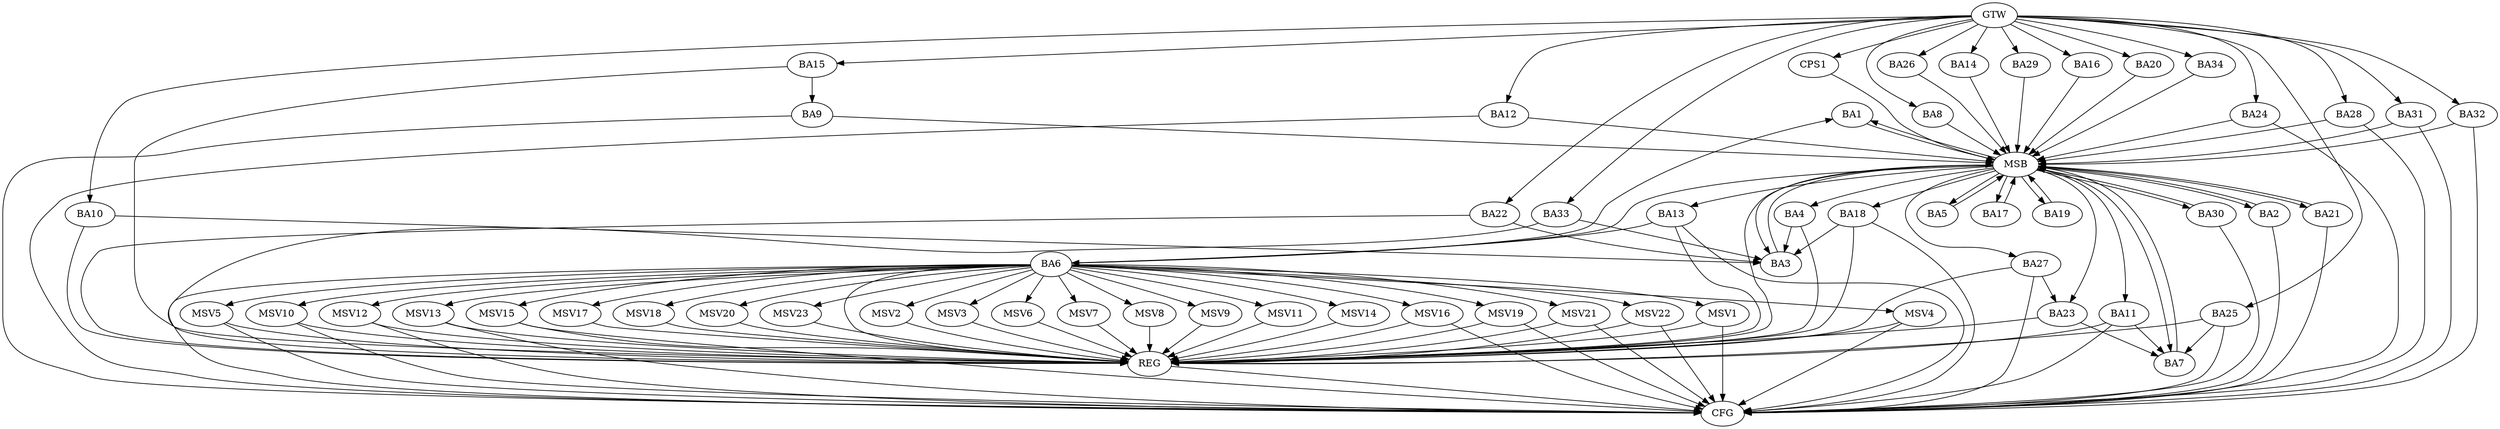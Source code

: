 strict digraph G {
  BA1 [ label="BA1" ];
  BA2 [ label="BA2" ];
  BA3 [ label="BA3" ];
  BA4 [ label="BA4" ];
  BA5 [ label="BA5" ];
  BA6 [ label="BA6" ];
  BA7 [ label="BA7" ];
  BA8 [ label="BA8" ];
  BA9 [ label="BA9" ];
  BA10 [ label="BA10" ];
  BA11 [ label="BA11" ];
  BA12 [ label="BA12" ];
  BA13 [ label="BA13" ];
  BA14 [ label="BA14" ];
  BA15 [ label="BA15" ];
  BA16 [ label="BA16" ];
  BA17 [ label="BA17" ];
  BA18 [ label="BA18" ];
  BA19 [ label="BA19" ];
  BA20 [ label="BA20" ];
  BA21 [ label="BA21" ];
  BA22 [ label="BA22" ];
  BA23 [ label="BA23" ];
  BA24 [ label="BA24" ];
  BA25 [ label="BA25" ];
  BA26 [ label="BA26" ];
  BA27 [ label="BA27" ];
  BA28 [ label="BA28" ];
  BA29 [ label="BA29" ];
  BA30 [ label="BA30" ];
  BA31 [ label="BA31" ];
  BA32 [ label="BA32" ];
  BA33 [ label="BA33" ];
  BA34 [ label="BA34" ];
  CPS1 [ label="CPS1" ];
  GTW [ label="GTW" ];
  REG [ label="REG" ];
  MSB [ label="MSB" ];
  CFG [ label="CFG" ];
  MSV1 [ label="MSV1" ];
  MSV2 [ label="MSV2" ];
  MSV3 [ label="MSV3" ];
  MSV4 [ label="MSV4" ];
  MSV5 [ label="MSV5" ];
  MSV6 [ label="MSV6" ];
  MSV7 [ label="MSV7" ];
  MSV8 [ label="MSV8" ];
  MSV9 [ label="MSV9" ];
  MSV10 [ label="MSV10" ];
  MSV11 [ label="MSV11" ];
  MSV12 [ label="MSV12" ];
  MSV13 [ label="MSV13" ];
  MSV14 [ label="MSV14" ];
  MSV15 [ label="MSV15" ];
  MSV16 [ label="MSV16" ];
  MSV17 [ label="MSV17" ];
  MSV18 [ label="MSV18" ];
  MSV19 [ label="MSV19" ];
  MSV20 [ label="MSV20" ];
  MSV21 [ label="MSV21" ];
  MSV22 [ label="MSV22" ];
  MSV23 [ label="MSV23" ];
  BA4 -> BA3;
  BA6 -> BA1;
  BA10 -> BA3;
  BA11 -> BA7;
  BA13 -> BA6;
  BA15 -> BA9;
  BA18 -> BA3;
  BA22 -> BA3;
  BA23 -> BA7;
  BA25 -> BA7;
  BA27 -> BA23;
  BA33 -> BA3;
  GTW -> BA8;
  GTW -> BA10;
  GTW -> BA12;
  GTW -> BA14;
  GTW -> BA15;
  GTW -> BA16;
  GTW -> BA20;
  GTW -> BA22;
  GTW -> BA24;
  GTW -> BA25;
  GTW -> BA26;
  GTW -> BA28;
  GTW -> BA29;
  GTW -> BA31;
  GTW -> BA32;
  GTW -> BA33;
  GTW -> BA34;
  GTW -> CPS1;
  BA4 -> REG;
  BA6 -> REG;
  BA10 -> REG;
  BA11 -> REG;
  BA13 -> REG;
  BA15 -> REG;
  BA18 -> REG;
  BA22 -> REG;
  BA23 -> REG;
  BA25 -> REG;
  BA27 -> REG;
  BA33 -> REG;
  BA1 -> MSB;
  MSB -> BA2;
  MSB -> REG;
  BA2 -> MSB;
  MSB -> BA1;
  BA3 -> MSB;
  BA5 -> MSB;
  MSB -> BA3;
  BA7 -> MSB;
  BA8 -> MSB;
  MSB -> BA7;
  BA9 -> MSB;
  BA12 -> MSB;
  MSB -> BA6;
  BA14 -> MSB;
  MSB -> BA11;
  BA16 -> MSB;
  MSB -> BA5;
  BA17 -> MSB;
  BA19 -> MSB;
  BA20 -> MSB;
  MSB -> BA18;
  BA21 -> MSB;
  MSB -> BA17;
  BA24 -> MSB;
  BA26 -> MSB;
  BA28 -> MSB;
  MSB -> BA19;
  BA29 -> MSB;
  BA30 -> MSB;
  BA31 -> MSB;
  MSB -> BA23;
  BA32 -> MSB;
  BA34 -> MSB;
  CPS1 -> MSB;
  MSB -> BA30;
  MSB -> BA13;
  MSB -> BA27;
  MSB -> BA4;
  MSB -> BA21;
  BA24 -> CFG;
  BA32 -> CFG;
  BA2 -> CFG;
  BA21 -> CFG;
  BA28 -> CFG;
  BA30 -> CFG;
  BA25 -> CFG;
  BA13 -> CFG;
  BA12 -> CFG;
  BA31 -> CFG;
  BA11 -> CFG;
  BA6 -> CFG;
  BA9 -> CFG;
  BA27 -> CFG;
  BA18 -> CFG;
  REG -> CFG;
  BA6 -> MSV1;
  BA6 -> MSV2;
  MSV1 -> REG;
  MSV1 -> CFG;
  MSV2 -> REG;
  BA6 -> MSV3;
  BA6 -> MSV4;
  MSV3 -> REG;
  MSV4 -> REG;
  MSV4 -> CFG;
  BA6 -> MSV5;
  BA6 -> MSV6;
  BA6 -> MSV7;
  BA6 -> MSV8;
  MSV5 -> REG;
  MSV5 -> CFG;
  MSV6 -> REG;
  MSV7 -> REG;
  MSV8 -> REG;
  BA6 -> MSV9;
  MSV9 -> REG;
  BA6 -> MSV10;
  BA6 -> MSV11;
  MSV10 -> REG;
  MSV10 -> CFG;
  MSV11 -> REG;
  BA6 -> MSV12;
  BA6 -> MSV13;
  BA6 -> MSV14;
  MSV12 -> REG;
  MSV12 -> CFG;
  MSV13 -> REG;
  MSV13 -> CFG;
  MSV14 -> REG;
  BA6 -> MSV15;
  MSV15 -> REG;
  MSV15 -> CFG;
  BA6 -> MSV16;
  MSV16 -> REG;
  MSV16 -> CFG;
  BA6 -> MSV17;
  MSV17 -> REG;
  BA6 -> MSV18;
  MSV18 -> REG;
  BA6 -> MSV19;
  BA6 -> MSV20;
  MSV19 -> REG;
  MSV19 -> CFG;
  MSV20 -> REG;
  BA6 -> MSV21;
  MSV21 -> REG;
  MSV21 -> CFG;
  BA6 -> MSV22;
  BA6 -> MSV23;
  MSV22 -> REG;
  MSV22 -> CFG;
  MSV23 -> REG;
}
